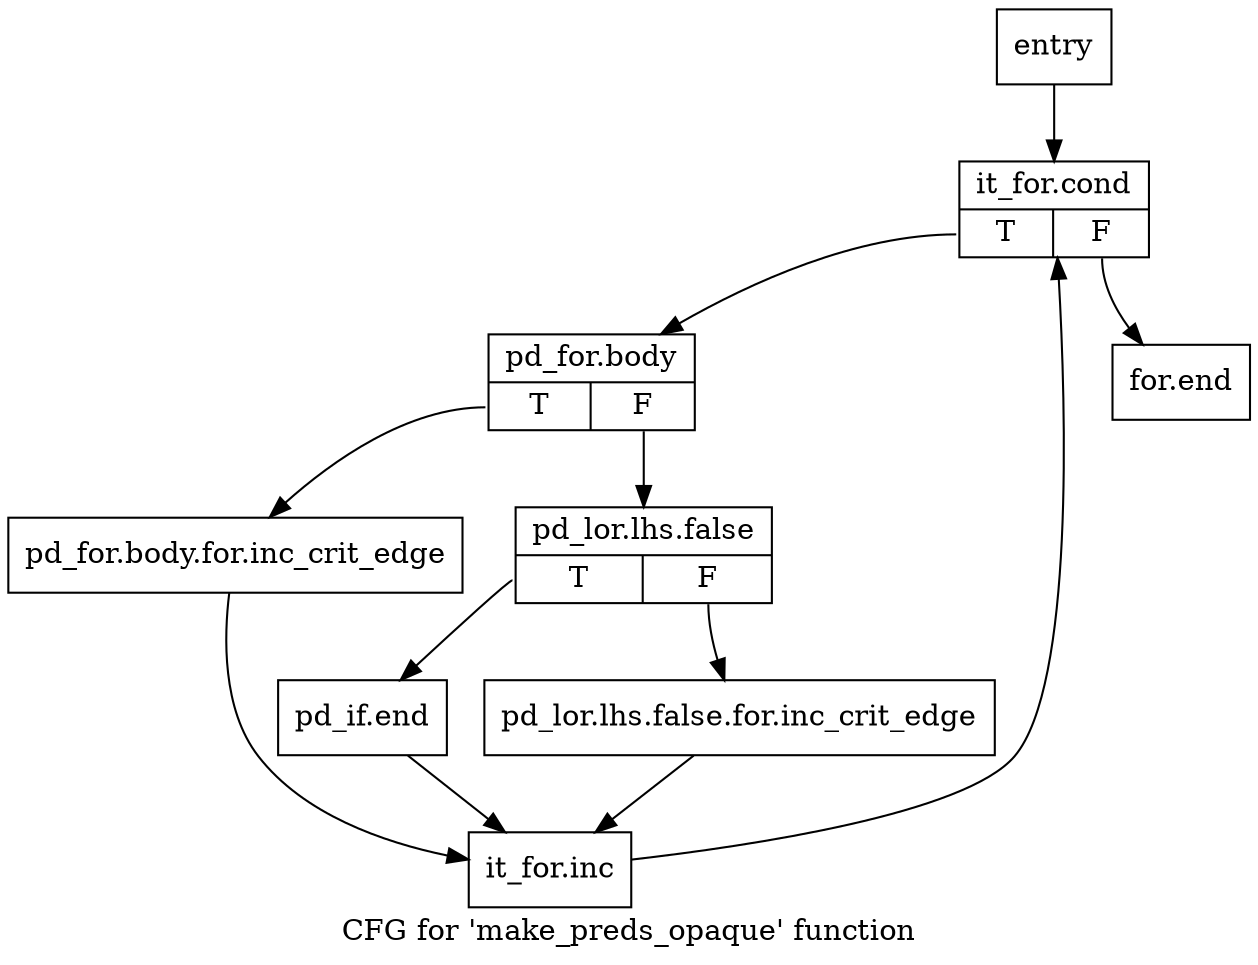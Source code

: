 digraph "CFG for 'make_preds_opaque' function" {
	label="CFG for 'make_preds_opaque' function";

	Node0x7f1eb10 [shape=record,label="{entry}"];
	Node0x7f1eb10 -> Node0x7f1eb60;
	Node0x7f1eb60 [shape=record,label="{it_for.cond|{<s0>T|<s1>F}}"];
	Node0x7f1eb60:s0 -> Node0x7f1ebb0;
	Node0x7f1eb60:s1 -> Node0x7f1ed90;
	Node0x7f1ebb0 [shape=record,label="{pd_for.body|{<s0>T|<s1>F}}"];
	Node0x7f1ebb0:s0 -> Node0x7f1ec00;
	Node0x7f1ebb0:s1 -> Node0x7f1ec50;
	Node0x7f1ec00 [shape=record,label="{pd_for.body.for.inc_crit_edge}"];
	Node0x7f1ec00 -> Node0x7f1ed40;
	Node0x7f1ec50 [shape=record,label="{pd_lor.lhs.false|{<s0>T|<s1>F}}"];
	Node0x7f1ec50:s0 -> Node0x7f1ecf0;
	Node0x7f1ec50:s1 -> Node0x7f1eca0;
	Node0x7f1eca0 [shape=record,label="{pd_lor.lhs.false.for.inc_crit_edge}"];
	Node0x7f1eca0 -> Node0x7f1ed40;
	Node0x7f1ecf0 [shape=record,label="{pd_if.end}"];
	Node0x7f1ecf0 -> Node0x7f1ed40;
	Node0x7f1ed40 [shape=record,label="{it_for.inc}"];
	Node0x7f1ed40 -> Node0x7f1eb60;
	Node0x7f1ed90 [shape=record,label="{for.end}"];
}
